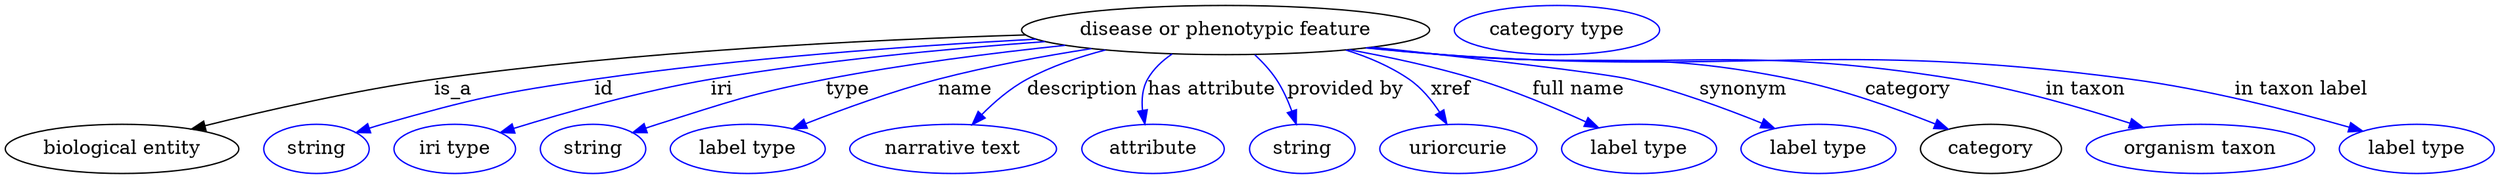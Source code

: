 digraph {
	graph [bb="0,0,1814.7,123"];
	node [label="\N"];
	"disease or phenotypic feature"	[height=0.5,
		label="disease or phenotypic feature",
		pos="888.14,105",
		width=4.1344];
	"biological entity"	[height=0.5,
		pos="85.142,18",
		width=2.3651];
	"disease or phenotypic feature" -> "biological entity"	[label=is_a,
		lp="326.14,61.5",
		pos="e,135.67,32.508 742.23,101.42 625.41,97.841 457.63,89.316 312.14,69 254.99,61.019 190.85,46.352 145.37,34.959"];
	id	[color=blue,
		height=0.5,
		label=string,
		pos="226.14,18",
		width=1.0652];
	"disease or phenotypic feature" -> id	[color=blue,
		label=id,
		lp="436.14,61.5",
		pos="e,255.14,29.954 749.78,98.276 658.41,93.311 536.23,84.412 429.14,69 359.43,58.967 341.93,55.131 274.14,36 271.04,35.124 267.84,34.151 \
264.64,33.129",
		style=solid];
	iri	[color=blue,
		height=0.5,
		label="iri type",
		pos="327.14,18",
		width=1.2277];
	"disease or phenotypic feature" -> iri	[color=blue,
		label=iri,
		lp="522.14,61.5",
		pos="e,360.51,29.942 756.4,96.513 684.47,91.212 594.03,82.57 514.14,69 463.96,60.476 407.7,44.535 370.12,32.939",
		style=solid];
	type	[color=blue,
		height=0.5,
		label=string,
		pos="428.14,18",
		width=1.0652];
	"disease or phenotypic feature" -> type	[color=blue,
		label=type,
		lp="613.14,61.5",
		pos="e,457.1,29.898 771.08,93.817 717.74,88.181 653.96,80.041 597.14,69 542,58.285 528.71,52.901 475.14,36 472.39,35.131 469.56,34.201 \
466.71,33.24",
		style=solid];
	name	[color=blue,
		height=0.5,
		label="label type",
		pos="541.14,18",
		width=1.5707];
	"disease or phenotypic feature" -> name	[color=blue,
		label=name,
		lp="699.14,61.5",
		pos="e,573.79,32.737 790.33,91.382 755,85.838 714.99,78.413 679.14,69 646.33,60.383 610.31,47.204 583.31,36.54",
		style=solid];
	description	[color=blue,
		height=0.5,
		label="narrative text",
		pos="691.14,18",
		width=2.0943];
	"disease or phenotypic feature" -> description	[color=blue,
		label=description,
		lp="783.64,61.5",
		pos="e,704.44,35.782 799.49,90.451 780.19,85.386 760.4,78.459 743.14,69 731.3,62.511 720.21,52.619 711.34,43.342",
		style=solid];
	"has attribute"	[color=blue,
		height=0.5,
		label=attribute,
		pos="836.14,18",
		width=1.4443];
	"disease or phenotypic feature" -> "has attribute"	[color=blue,
		label="has attribute",
		lp="878.14,61.5",
		pos="e,829.68,36.221 849.04,87.454 841.87,82.588 835.34,76.499 831.14,69 827.29,62.118 826.78,53.863 827.74,46.061",
		style=solid];
	"provided by"	[color=blue,
		height=0.5,
		label=string,
		pos="944.14,18",
		width=1.0652];
	"disease or phenotypic feature" -> "provided by"	[color=blue,
		label="provided by",
		lp="975.64,61.5",
		pos="e,939.73,36.115 909.45,86.928 915.1,81.632 920.83,75.474 925.14,69 929.85,61.938 933.62,53.545 936.52,45.671",
		style=solid];
	xref	[color=blue,
		height=0.5,
		label=uriorcurie,
		pos="1058.1,18",
		width=1.5887];
	"disease or phenotypic feature" -> xref	[color=blue,
		label=xref,
		lp="1052.6,61.5",
		pos="e,1049.7,36.236 975.93,90.387 992.19,85.35 1008.4,78.451 1022.1,69 1031.1,62.829 1038.7,53.638 1044.5,44.813",
		style=solid];
	"full name"	[color=blue,
		height=0.5,
		label="label type",
		pos="1190.1,18",
		width=1.5707];
	"disease or phenotypic feature" -> "full name"	[color=blue,
		label="full name",
		lp="1145.6,61.5",
		pos="e,1160.5,33.521 978.4,90.598 1008.3,85.147 1041.4,77.98 1071.1,69 1098.5,60.721 1128.2,48.254 1151.1,37.84",
		style=solid];
	synonym	[color=blue,
		height=0.5,
		label="label type",
		pos="1321.1,18",
		width=1.5707];
	"disease or phenotypic feature" -> synonym	[color=blue,
		label=synonym,
		lp="1266.1,61.5",
		pos="e,1289.2,32.967 995.38,92.486 1072.1,84.043 1164.9,73.329 1183.1,69 1216.4,61.118 1252.6,47.783 1279.7,36.865",
		style=solid];
	category	[height=0.5,
		pos="1447.1,18",
		width=1.4263];
	"disease or phenotypic feature" -> category	[color=blue,
		label=category,
		lp="1386.6,61.5",
		pos="e,1416.1,32.357 993.05,92.163 1010.8,90.322 1029,88.527 1046.1,87 1159.8,76.897 1190.4,91.786 1302.1,69 1338.3,61.624 1377.8,47.571 \
1406.5,36.237",
		style=solid];
	"in taxon"	[color=blue,
		height=0.5,
		label="organism taxon",
		pos="1600.1,18",
		width=2.3109];
	"disease or phenotypic feature" -> "in taxon"	[color=blue,
		label="in taxon",
		lp="1516.1,61.5",
		pos="e,1558.3,33.652 991.32,92.007 1009.6,90.141 1028.4,88.378 1046.1,87 1212.9,74.045 1257,95.793 1422.1,69 1465.6,61.952 1513.6,48.111 \
1548.7,36.775",
		style=solid];
	"in taxon label"	[color=blue,
		height=0.5,
		label="label type",
		pos="1758.1,18",
		width=1.5707];
	"disease or phenotypic feature" -> "in taxon label"	[color=blue,
		label="in taxon label",
		lp="1673.6,61.5",
		pos="e,1718.5,31.073 990.46,91.913 1009,90.034 1028.1,88.291 1046.1,87 1269.3,71.024 1327.4,98.284 1549.1,69 1604.6,61.675 1666.8,45.772 \
1708.8,33.856",
		style=solid];
	"named thing_category"	[color=blue,
		height=0.5,
		label="category type",
		pos="1130.1,105",
		width=2.0762];
}
